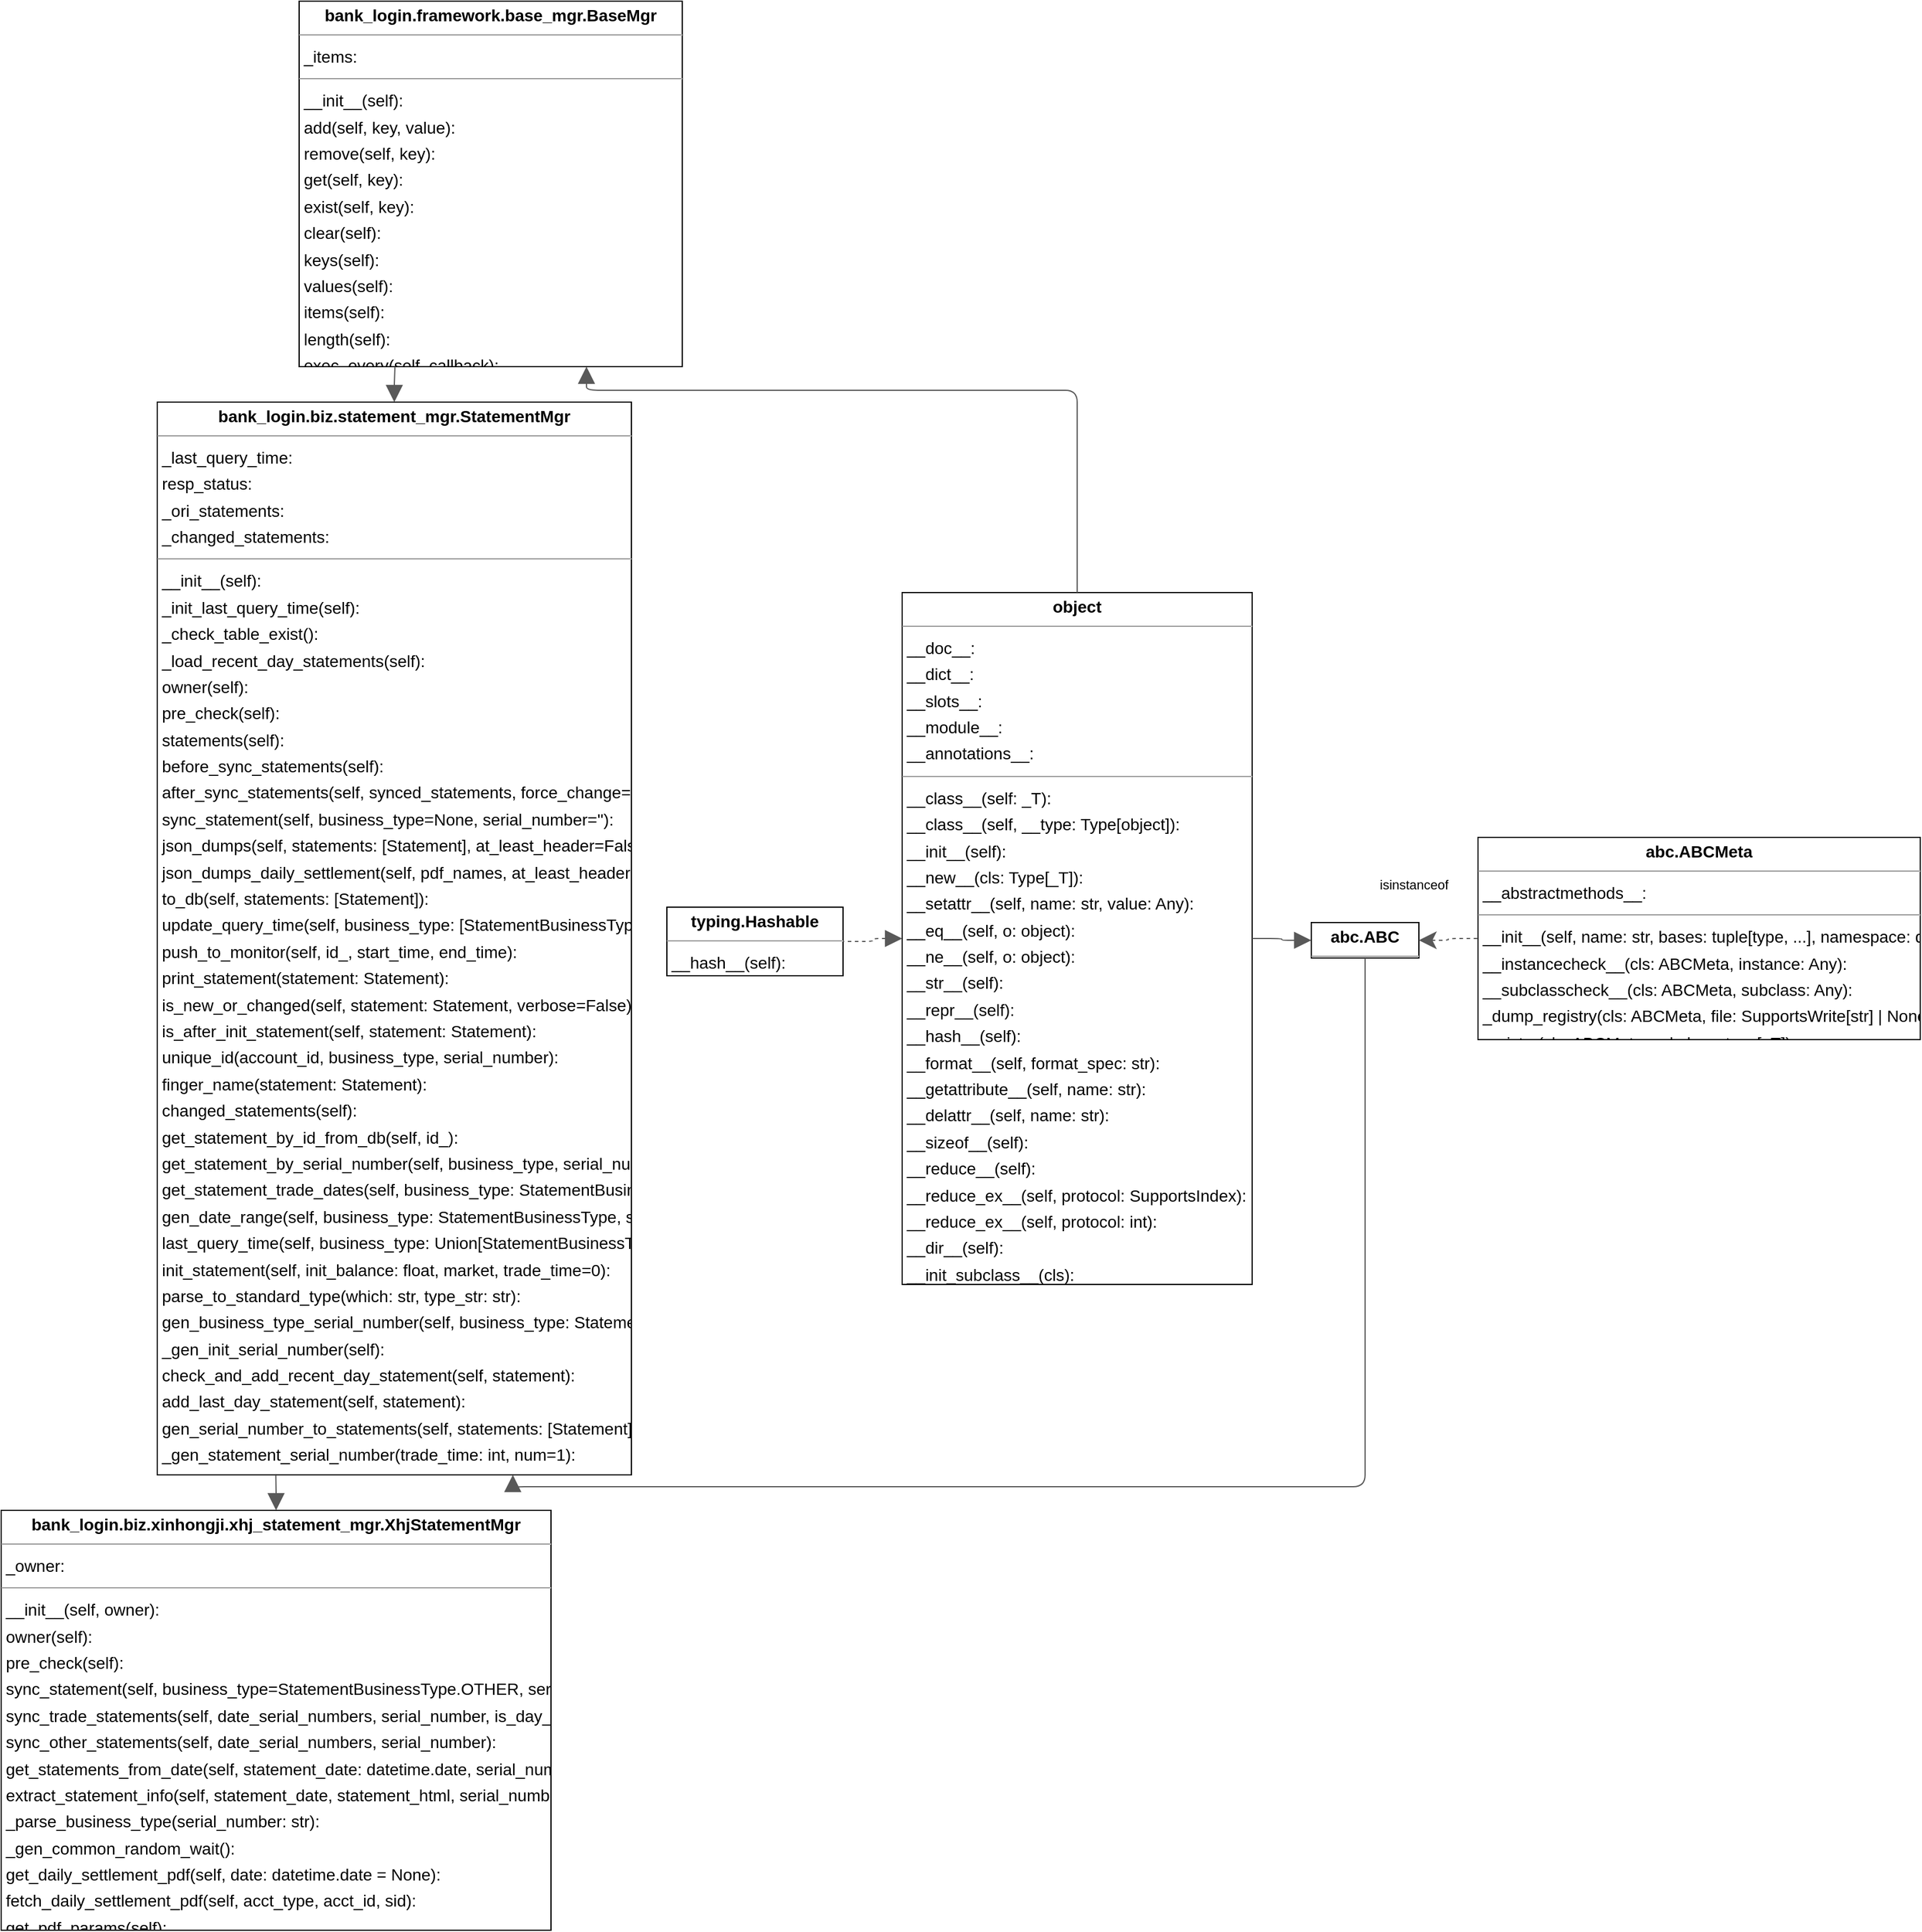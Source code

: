 <mxfile version="20.4.0" type="github"><diagram id="24_qW6QkzbbYUDk2BQCq" name="第 1 页"><mxGraphModel dx="1378" dy="957" grid="1" gridSize="10" guides="1" tooltips="1" connect="1" arrows="1" fold="1" page="0" pageScale="1" pageWidth="827" pageHeight="1169" background="none" math="0" shadow="0"><root><mxCell id="0"/><mxCell id="1" parent="0"/><mxCell id="node0" value="&lt;p style=&quot;margin:0px;margin-top:4px;text-align:center;&quot;&gt;&lt;b&gt;abc.ABC&lt;/b&gt;&lt;/p&gt;&lt;hr size=&quot;1&quot;/&gt;" style="verticalAlign=top;align=left;overflow=fill;fontSize=14;fontFamily=Helvetica;html=1;rounded=0;shadow=0;comic=0;labelBackgroundColor=none;strokeWidth=1;" parent="1" vertex="1"><mxGeometry x="876" y="765" width="91" height="30" as="geometry"/></mxCell><mxCell id="node6" value="&lt;p style=&quot;margin:0px;margin-top:4px;text-align:center;&quot;&gt;&lt;b&gt;abc.ABCMeta&lt;/b&gt;&lt;/p&gt;&lt;hr size=&quot;1&quot;/&gt;&lt;p style=&quot;margin:0 0 0 4px;line-height:1.6;&quot;&gt; __abstractmethods__: &lt;/p&gt;&lt;hr size=&quot;1&quot;/&gt;&lt;p style=&quot;margin:0 0 0 4px;line-height:1.6;&quot;&gt; __init__(self, name: str, bases: tuple[type, ...], namespace: dict[str, Any]): &lt;br/&gt; __instancecheck__(cls: ABCMeta, instance: Any): &lt;br/&gt; __subclasscheck__(cls: ABCMeta, subclass: Any): &lt;br/&gt; _dump_registry(cls: ABCMeta, file: SupportsWrite[str] | None = ...): &lt;br/&gt; register(cls: ABCMeta, subclass: type[_T]): &lt;/p&gt;" style="verticalAlign=top;align=left;overflow=fill;fontSize=14;fontFamily=Helvetica;html=1;rounded=0;shadow=0;comic=0;labelBackgroundColor=none;strokeWidth=1;" parent="1" vertex="1"><mxGeometry x="1017" y="693" width="374" height="171" as="geometry"/></mxCell><mxCell id="node5" value="&lt;p style=&quot;margin:0px;margin-top:4px;text-align:center;&quot;&gt;&lt;b&gt;bank_login.biz.statement_mgr.StatementMgr&lt;/b&gt;&lt;/p&gt;&lt;hr size=&quot;1&quot;/&gt;&lt;p style=&quot;margin:0 0 0 4px;line-height:1.6;&quot;&gt; _last_query_time: &lt;br/&gt; resp_status: &lt;br/&gt; _ori_statements: &lt;br/&gt; _changed_statements: &lt;/p&gt;&lt;hr size=&quot;1&quot;/&gt;&lt;p style=&quot;margin:0 0 0 4px;line-height:1.6;&quot;&gt; __init__(self): &lt;br/&gt; _init_last_query_time(self): &lt;br/&gt; _check_table_exist(): &lt;br/&gt; _load_recent_day_statements(self): &lt;br/&gt; owner(self): &lt;br/&gt; pre_check(self): &lt;br/&gt; statements(self): &lt;br/&gt; before_sync_statements(self): &lt;br/&gt; after_sync_statements(self, synced_statements, force_change=False, verbose=False): &lt;br/&gt; sync_statement(self, business_type=None, serial_number=&amp;#39;&amp;#39;): &lt;br/&gt; json_dumps(self, statements: [Statement], at_least_header=False, status=0, pdf_list=[], is_init=0): &lt;br/&gt; json_dumps_daily_settlement(self, pdf_names, at_least_header=False): &lt;br/&gt; to_db(self, statements: [Statement]): &lt;br/&gt; update_query_time(self, business_type: [StatementBusinessType], query_time=0): &lt;br/&gt; push_to_monitor(self, id_, start_time, end_time): &lt;br/&gt; print_statement(statement: Statement): &lt;br/&gt; is_new_or_changed(self, statement: Statement, verbose=False): &lt;br/&gt; is_after_init_statement(self, statement: Statement): &lt;br/&gt; unique_id(account_id, business_type, serial_number): &lt;br/&gt; finger_name(statement: Statement): &lt;br/&gt; changed_statements(self): &lt;br/&gt; get_statement_by_id_from_db(self, id_): &lt;br/&gt; get_statement_by_serial_number(self, business_type, serial_number): &lt;br/&gt; get_statement_trade_dates(self, business_type: StatementBusinessType, serial_number=&amp;#39;&amp;#39;): &lt;br/&gt; gen_date_range(self, business_type: StatementBusinessType, serial_number=&amp;#39;&amp;#39;): &lt;br/&gt; last_query_time(self, business_type: Union[StatementBusinessType, str]): &lt;br/&gt; init_statement(self, init_balance: float, market, trade_time=0): &lt;br/&gt; parse_to_standard_type(which: str, type_str: str): &lt;br/&gt; gen_business_type_serial_number(self, business_type: StatementBusinessType): &lt;br/&gt; _gen_init_serial_number(self): &lt;br/&gt; check_and_add_recent_day_statement(self, statement): &lt;br/&gt; add_last_day_statement(self, statement): &lt;br/&gt; gen_serial_number_to_statements(self, statements: [Statement], sort_func=None, add_begin=0): &lt;br/&gt; _gen_statement_serial_number(trade_time: int, num=1): &lt;/p&gt;" style="verticalAlign=top;align=left;overflow=fill;fontSize=14;fontFamily=Helvetica;html=1;rounded=0;shadow=0;comic=0;labelBackgroundColor=none;strokeWidth=1;" parent="1" vertex="1"><mxGeometry x="-100" y="325" width="401" height="907" as="geometry"/></mxCell><mxCell id="node2" value="&lt;p style=&quot;margin:0px;margin-top:4px;text-align:center;&quot;&gt;&lt;b&gt;bank_login.biz.xinhongji.xhj_statement_mgr.XhjStatementMgr&lt;/b&gt;&lt;/p&gt;&lt;hr size=&quot;1&quot;/&gt;&lt;p style=&quot;margin:0 0 0 4px;line-height:1.6;&quot;&gt; _owner: &lt;/p&gt;&lt;hr size=&quot;1&quot;/&gt;&lt;p style=&quot;margin:0 0 0 4px;line-height:1.6;&quot;&gt; __init__(self, owner): &lt;br/&gt; owner(self): &lt;br/&gt; pre_check(self): &lt;br/&gt; sync_statement(self, business_type=StatementBusinessType.OTHER, serial_number=&amp;#39;&amp;#39;, is_day_last=False): &lt;br/&gt; sync_trade_statements(self, date_serial_numbers, serial_number, is_day_last): &lt;br/&gt; sync_other_statements(self, date_serial_numbers, serial_number): &lt;br/&gt; get_statements_from_date(self, statement_date: datetime.date, serial_numbers=[]): &lt;br/&gt; extract_statement_info(self, statement_date, statement_html, serial_numbers): &lt;br/&gt; _parse_business_type(serial_number: str): &lt;br/&gt; _gen_common_random_wait(): &lt;br/&gt; get_daily_settlement_pdf(self, date: datetime.date = None): &lt;br/&gt; fetch_daily_settlement_pdf(self, acct_type, acct_id, sid): &lt;br/&gt; get_pdf_params(self): &lt;/p&gt;" style="verticalAlign=top;align=left;overflow=fill;fontSize=14;fontFamily=Helvetica;html=1;rounded=0;shadow=0;comic=0;labelBackgroundColor=none;strokeWidth=1;" parent="1" vertex="1"><mxGeometry x="-232" y="1262" width="465" height="355" as="geometry"/></mxCell><mxCell id="node3" value="&lt;p style=&quot;margin:0px;margin-top:4px;text-align:center;&quot;&gt;&lt;b&gt;bank_login.framework.base_mgr.BaseMgr&lt;/b&gt;&lt;/p&gt;&lt;hr size=&quot;1&quot;/&gt;&lt;p style=&quot;margin:0 0 0 4px;line-height:1.6;&quot;&gt; _items: &lt;/p&gt;&lt;hr size=&quot;1&quot;/&gt;&lt;p style=&quot;margin:0 0 0 4px;line-height:1.6;&quot;&gt; __init__(self): &lt;br/&gt; add(self, key, value): &lt;br/&gt; remove(self, key): &lt;br/&gt; get(self, key): &lt;br/&gt; exist(self, key): &lt;br/&gt; clear(self): &lt;br/&gt; keys(self): &lt;br/&gt; values(self): &lt;br/&gt; items(self): &lt;br/&gt; length(self): &lt;br/&gt; exec_every(self, callback): &lt;/p&gt;" style="verticalAlign=top;align=left;overflow=fill;fontSize=14;fontFamily=Helvetica;html=1;rounded=0;shadow=0;comic=0;labelBackgroundColor=none;strokeWidth=1;" parent="1" vertex="1"><mxGeometry x="20" y="-14" width="324" height="309" as="geometry"/></mxCell><mxCell id="node1" value="&lt;p style=&quot;margin:0px;margin-top:4px;text-align:center;&quot;&gt;&lt;b&gt;object&lt;/b&gt;&lt;/p&gt;&lt;hr size=&quot;1&quot;/&gt;&lt;p style=&quot;margin:0 0 0 4px;line-height:1.6;&quot;&gt; __doc__: &lt;br/&gt; __dict__: &lt;br/&gt; __slots__: &lt;br/&gt; __module__: &lt;br/&gt; __annotations__: &lt;/p&gt;&lt;hr size=&quot;1&quot;/&gt;&lt;p style=&quot;margin:0 0 0 4px;line-height:1.6;&quot;&gt; __class__(self: _T): &lt;br/&gt; __class__(self, __type: Type[object]): &lt;br/&gt; __init__(self): &lt;br/&gt; __new__(cls: Type[_T]): &lt;br/&gt; __setattr__(self, name: str, value: Any): &lt;br/&gt; __eq__(self, o: object): &lt;br/&gt; __ne__(self, o: object): &lt;br/&gt; __str__(self): &lt;br/&gt; __repr__(self): &lt;br/&gt; __hash__(self): &lt;br/&gt; __format__(self, format_spec: str): &lt;br/&gt; __getattribute__(self, name: str): &lt;br/&gt; __delattr__(self, name: str): &lt;br/&gt; __sizeof__(self): &lt;br/&gt; __reduce__(self): &lt;br/&gt; __reduce_ex__(self, protocol: SupportsIndex): &lt;br/&gt; __reduce_ex__(self, protocol: int): &lt;br/&gt; __dir__(self): &lt;br/&gt; __init_subclass__(cls): &lt;/p&gt;" style="verticalAlign=top;align=left;overflow=fill;fontSize=14;fontFamily=Helvetica;html=1;rounded=0;shadow=0;comic=0;labelBackgroundColor=none;strokeWidth=1;" parent="1" vertex="1"><mxGeometry x="530" y="486" width="296" height="585" as="geometry"/></mxCell><mxCell id="node4" value="&lt;p style=&quot;margin:0px;margin-top:4px;text-align:center;&quot;&gt;&lt;b&gt;typing.Hashable&lt;/b&gt;&lt;/p&gt;&lt;hr size=&quot;1&quot;/&gt;&lt;p style=&quot;margin:0 0 0 4px;line-height:1.6;&quot;&gt; __hash__(self): &lt;/p&gt;" style="verticalAlign=top;align=left;overflow=fill;fontSize=14;fontFamily=Helvetica;html=1;rounded=0;shadow=0;comic=0;labelBackgroundColor=none;strokeWidth=1;" parent="1" vertex="1"><mxGeometry x="331" y="752" width="149" height="58" as="geometry"/></mxCell><mxCell id="edge2" value="" style="html=1;rounded=1;edgeStyle=orthogonalEdgeStyle;dashed=1;startArrow=classic;startSize=12;endArrow=none;strokeColor=#595959;exitX=1.001;exitY=0.500;exitDx=0;exitDy=0;entryX=0.000;entryY=0.500;entryDx=0;entryDy=0;" parent="1" source="node0" target="node6" edge="1"><mxGeometry width="50" height="50" relative="1" as="geometry"><Array as="points"/></mxGeometry></mxCell><mxCell id="label16" value="isinstanceof" style="edgeLabel;resizable=0;html=1;align=left;verticalAlign=top;strokeColor=default;" parent="edge2" vertex="1" connectable="0"><mxGeometry x="932" y="720" as="geometry"/></mxCell><mxCell id="edge5" value="" style="html=1;rounded=1;edgeStyle=orthogonalEdgeStyle;dashed=0;startArrow=block;startSize=12;endArrow=none;strokeColor=#595959;exitX=0.001;exitY=0.500;exitDx=0;exitDy=0;entryX=1.000;entryY=0.500;entryDx=0;entryDy=0;" parent="1" source="node0" target="node1" edge="1"><mxGeometry width="50" height="50" relative="1" as="geometry"><Array as="points"/></mxGeometry></mxCell><mxCell id="edge4" value="" style="html=1;rounded=1;edgeStyle=orthogonalEdgeStyle;dashed=0;startArrow=block;startSize=12;endArrow=none;strokeColor=#595959;exitX=0.750;exitY=1.000;exitDx=0;exitDy=0;entryX=0.500;entryY=1.001;entryDx=0;entryDy=0;" parent="1" source="node5" target="node0" edge="1"><mxGeometry width="50" height="50" relative="1" as="geometry"><Array as="points"><mxPoint x="201" y="1242"/><mxPoint x="922" y="1242"/></Array></mxGeometry></mxCell><mxCell id="edge0" value="" style="html=1;rounded=1;edgeStyle=orthogonalEdgeStyle;dashed=0;startArrow=block;startSize=12;endArrow=none;strokeColor=#595959;exitX=0.500;exitY=0.000;exitDx=0;exitDy=0;entryX=0.250;entryY=1.000;entryDx=0;entryDy=0;" parent="1" source="node5" target="node3" edge="1"><mxGeometry width="50" height="50" relative="1" as="geometry"><Array as="points"/></mxGeometry></mxCell><mxCell id="edge1" value="" style="html=1;rounded=1;edgeStyle=orthogonalEdgeStyle;dashed=0;startArrow=block;startSize=12;endArrow=none;strokeColor=#595959;exitX=0.500;exitY=0.000;exitDx=0;exitDy=0;entryX=0.250;entryY=1.000;entryDx=0;entryDy=0;" parent="1" source="node2" target="node5" edge="1"><mxGeometry width="50" height="50" relative="1" as="geometry"><Array as="points"/></mxGeometry></mxCell><mxCell id="edge3" value="" style="html=1;rounded=1;edgeStyle=orthogonalEdgeStyle;dashed=0;startArrow=block;startSize=12;endArrow=none;strokeColor=#595959;exitX=0.750;exitY=1.000;exitDx=0;exitDy=0;entryX=0.500;entryY=0.000;entryDx=0;entryDy=0;" parent="1" source="node3" target="node1" edge="1"><mxGeometry width="50" height="50" relative="1" as="geometry"><Array as="points"><mxPoint x="263" y="315"/><mxPoint x="678" y="315"/></Array></mxGeometry></mxCell><mxCell id="edge6" value="" style="html=1;rounded=1;edgeStyle=orthogonalEdgeStyle;dashed=1;startArrow=block;startSize=12;endArrow=none;strokeColor=#595959;exitX=0.000;exitY=0.500;exitDx=0;exitDy=0;entryX=1.000;entryY=0.500;entryDx=0;entryDy=0;" parent="1" source="node1" target="node4" edge="1"><mxGeometry width="50" height="50" relative="1" as="geometry"><Array as="points"/></mxGeometry></mxCell></root></mxGraphModel></diagram></mxfile>